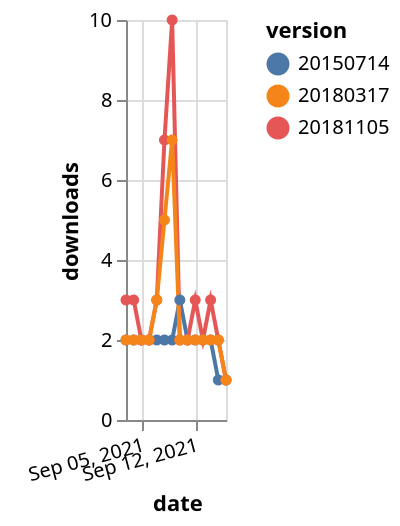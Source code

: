 {"$schema": "https://vega.github.io/schema/vega-lite/v5.json", "description": "A simple bar chart with embedded data.", "data": {"values": [{"date": "2021-09-03", "total": 6521, "delta": 2, "version": "20150714"}, {"date": "2021-09-04", "total": 6523, "delta": 2, "version": "20150714"}, {"date": "2021-09-05", "total": 6525, "delta": 2, "version": "20150714"}, {"date": "2021-09-06", "total": 6527, "delta": 2, "version": "20150714"}, {"date": "2021-09-07", "total": 6529, "delta": 2, "version": "20150714"}, {"date": "2021-09-08", "total": 6531, "delta": 2, "version": "20150714"}, {"date": "2021-09-09", "total": 6533, "delta": 2, "version": "20150714"}, {"date": "2021-09-10", "total": 6536, "delta": 3, "version": "20150714"}, {"date": "2021-09-11", "total": 6538, "delta": 2, "version": "20150714"}, {"date": "2021-09-12", "total": 6540, "delta": 2, "version": "20150714"}, {"date": "2021-09-13", "total": 6542, "delta": 2, "version": "20150714"}, {"date": "2021-09-14", "total": 6544, "delta": 2, "version": "20150714"}, {"date": "2021-09-15", "total": 6545, "delta": 1, "version": "20150714"}, {"date": "2021-09-16", "total": 6546, "delta": 1, "version": "20150714"}, {"date": "2021-09-03", "total": 3380, "delta": 3, "version": "20181105"}, {"date": "2021-09-04", "total": 3383, "delta": 3, "version": "20181105"}, {"date": "2021-09-05", "total": 3385, "delta": 2, "version": "20181105"}, {"date": "2021-09-06", "total": 3387, "delta": 2, "version": "20181105"}, {"date": "2021-09-07", "total": 3390, "delta": 3, "version": "20181105"}, {"date": "2021-09-08", "total": 3397, "delta": 7, "version": "20181105"}, {"date": "2021-09-09", "total": 3407, "delta": 10, "version": "20181105"}, {"date": "2021-09-10", "total": 3409, "delta": 2, "version": "20181105"}, {"date": "2021-09-11", "total": 3411, "delta": 2, "version": "20181105"}, {"date": "2021-09-12", "total": 3414, "delta": 3, "version": "20181105"}, {"date": "2021-09-13", "total": 3416, "delta": 2, "version": "20181105"}, {"date": "2021-09-14", "total": 3419, "delta": 3, "version": "20181105"}, {"date": "2021-09-15", "total": 3421, "delta": 2, "version": "20181105"}, {"date": "2021-09-16", "total": 3422, "delta": 1, "version": "20181105"}, {"date": "2021-09-03", "total": 4585, "delta": 2, "version": "20180317"}, {"date": "2021-09-04", "total": 4587, "delta": 2, "version": "20180317"}, {"date": "2021-09-05", "total": 4589, "delta": 2, "version": "20180317"}, {"date": "2021-09-06", "total": 4591, "delta": 2, "version": "20180317"}, {"date": "2021-09-07", "total": 4594, "delta": 3, "version": "20180317"}, {"date": "2021-09-08", "total": 4599, "delta": 5, "version": "20180317"}, {"date": "2021-09-09", "total": 4606, "delta": 7, "version": "20180317"}, {"date": "2021-09-10", "total": 4608, "delta": 2, "version": "20180317"}, {"date": "2021-09-11", "total": 4610, "delta": 2, "version": "20180317"}, {"date": "2021-09-12", "total": 4612, "delta": 2, "version": "20180317"}, {"date": "2021-09-13", "total": 4614, "delta": 2, "version": "20180317"}, {"date": "2021-09-14", "total": 4616, "delta": 2, "version": "20180317"}, {"date": "2021-09-15", "total": 4618, "delta": 2, "version": "20180317"}, {"date": "2021-09-16", "total": 4619, "delta": 1, "version": "20180317"}]}, "width": "container", "mark": {"type": "line", "point": {"filled": true}}, "encoding": {"x": {"field": "date", "type": "temporal", "timeUnit": "yearmonthdate", "title": "date", "axis": {"labelAngle": -15}}, "y": {"field": "delta", "type": "quantitative", "title": "downloads"}, "color": {"field": "version", "type": "nominal"}, "tooltip": {"field": "delta"}}}